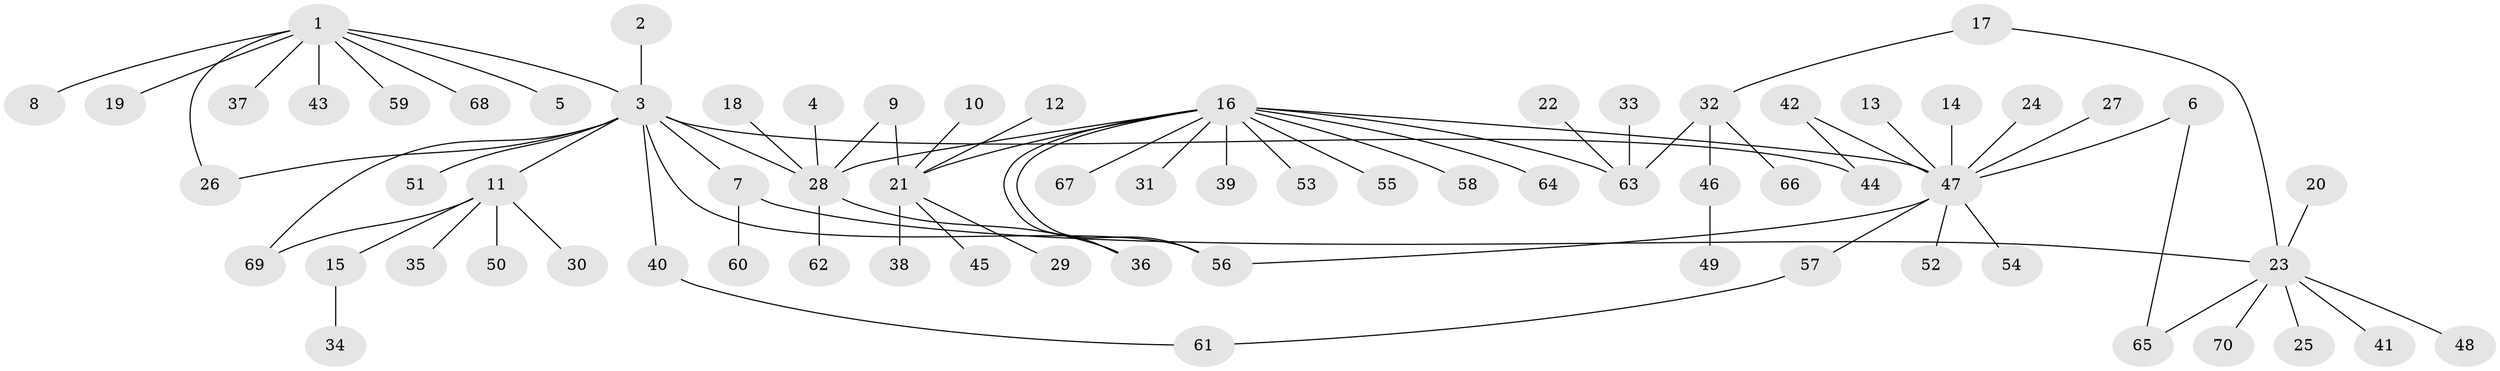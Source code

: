 // original degree distribution, {7: 0.010416666666666666, 12: 0.020833333333333332, 10: 0.010416666666666666, 2: 0.19791666666666666, 1: 0.625, 8: 0.020833333333333332, 14: 0.010416666666666666, 3: 0.0625, 9: 0.010416666666666666, 5: 0.020833333333333332, 4: 0.010416666666666666}
// Generated by graph-tools (version 1.1) at 2025/36/03/04/25 23:36:48]
// undirected, 70 vertices, 79 edges
graph export_dot {
  node [color=gray90,style=filled];
  1;
  2;
  3;
  4;
  5;
  6;
  7;
  8;
  9;
  10;
  11;
  12;
  13;
  14;
  15;
  16;
  17;
  18;
  19;
  20;
  21;
  22;
  23;
  24;
  25;
  26;
  27;
  28;
  29;
  30;
  31;
  32;
  33;
  34;
  35;
  36;
  37;
  38;
  39;
  40;
  41;
  42;
  43;
  44;
  45;
  46;
  47;
  48;
  49;
  50;
  51;
  52;
  53;
  54;
  55;
  56;
  57;
  58;
  59;
  60;
  61;
  62;
  63;
  64;
  65;
  66;
  67;
  68;
  69;
  70;
  1 -- 3 [weight=1.0];
  1 -- 5 [weight=1.0];
  1 -- 8 [weight=1.0];
  1 -- 19 [weight=1.0];
  1 -- 26 [weight=1.0];
  1 -- 37 [weight=1.0];
  1 -- 43 [weight=1.0];
  1 -- 59 [weight=1.0];
  1 -- 68 [weight=1.0];
  2 -- 3 [weight=1.0];
  3 -- 7 [weight=1.0];
  3 -- 11 [weight=1.0];
  3 -- 26 [weight=1.0];
  3 -- 28 [weight=1.0];
  3 -- 40 [weight=1.0];
  3 -- 44 [weight=1.0];
  3 -- 51 [weight=1.0];
  3 -- 56 [weight=1.0];
  3 -- 69 [weight=1.0];
  4 -- 28 [weight=1.0];
  6 -- 47 [weight=1.0];
  6 -- 65 [weight=1.0];
  7 -- 23 [weight=1.0];
  7 -- 60 [weight=1.0];
  9 -- 21 [weight=1.0];
  9 -- 28 [weight=1.0];
  10 -- 21 [weight=1.0];
  11 -- 15 [weight=1.0];
  11 -- 30 [weight=1.0];
  11 -- 35 [weight=1.0];
  11 -- 50 [weight=1.0];
  11 -- 69 [weight=1.0];
  12 -- 21 [weight=1.0];
  13 -- 47 [weight=1.0];
  14 -- 47 [weight=1.0];
  15 -- 34 [weight=1.0];
  16 -- 21 [weight=1.0];
  16 -- 28 [weight=1.0];
  16 -- 31 [weight=1.0];
  16 -- 36 [weight=1.0];
  16 -- 39 [weight=1.0];
  16 -- 47 [weight=1.0];
  16 -- 53 [weight=1.0];
  16 -- 55 [weight=1.0];
  16 -- 56 [weight=1.0];
  16 -- 58 [weight=1.0];
  16 -- 63 [weight=1.0];
  16 -- 64 [weight=1.0];
  16 -- 67 [weight=1.0];
  17 -- 23 [weight=1.0];
  17 -- 32 [weight=1.0];
  18 -- 28 [weight=1.0];
  20 -- 23 [weight=1.0];
  21 -- 29 [weight=1.0];
  21 -- 38 [weight=1.0];
  21 -- 45 [weight=1.0];
  22 -- 63 [weight=1.0];
  23 -- 25 [weight=1.0];
  23 -- 41 [weight=1.0];
  23 -- 48 [weight=1.0];
  23 -- 65 [weight=1.0];
  23 -- 70 [weight=1.0];
  24 -- 47 [weight=1.0];
  27 -- 47 [weight=1.0];
  28 -- 36 [weight=1.0];
  28 -- 62 [weight=1.0];
  32 -- 46 [weight=1.0];
  32 -- 63 [weight=1.0];
  32 -- 66 [weight=1.0];
  33 -- 63 [weight=1.0];
  40 -- 61 [weight=1.0];
  42 -- 44 [weight=1.0];
  42 -- 47 [weight=1.0];
  46 -- 49 [weight=1.0];
  47 -- 52 [weight=1.0];
  47 -- 54 [weight=1.0];
  47 -- 56 [weight=1.0];
  47 -- 57 [weight=1.0];
  57 -- 61 [weight=1.0];
}
